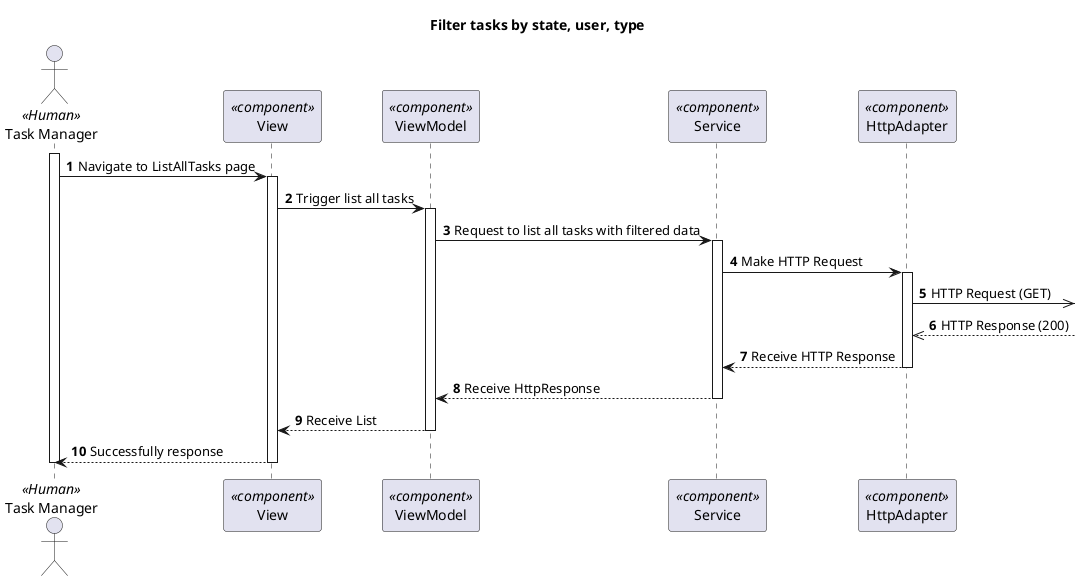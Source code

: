 @startuml Process View - Level 3

autonumber
skinparam packageStyle rect

title Filter tasks by state, user, type

actor "Task Manager" as FM <<Human>>
participant "View" as view <<component>>
participant "ViewModel" as viewModel <<component>>
participant "Service" as service <<component>>
participant "HttpAdapter" as httpAdapter <<component>>

activate FM
FM -> view : Navigate to ListAllTasks page
activate view
view -> viewModel : Trigger list all tasks

activate viewModel
viewModel -> service : Request to list all tasks with filtered data

activate service
service -> httpAdapter : Make HTTP Request
activate httpAdapter
httpAdapter ->> : HTTP Request (GET)
httpAdapter <<-- : HTTP Response (200)
httpAdapter --> service : Receive HTTP Response
deactivate httpAdapter

service --> viewModel : Receive HttpResponse
deactivate service
viewModel --> view : Receive List
deactivate viewModel

FM <-- view : Successfully response
deactivate view
deactivate FM
@enduml
